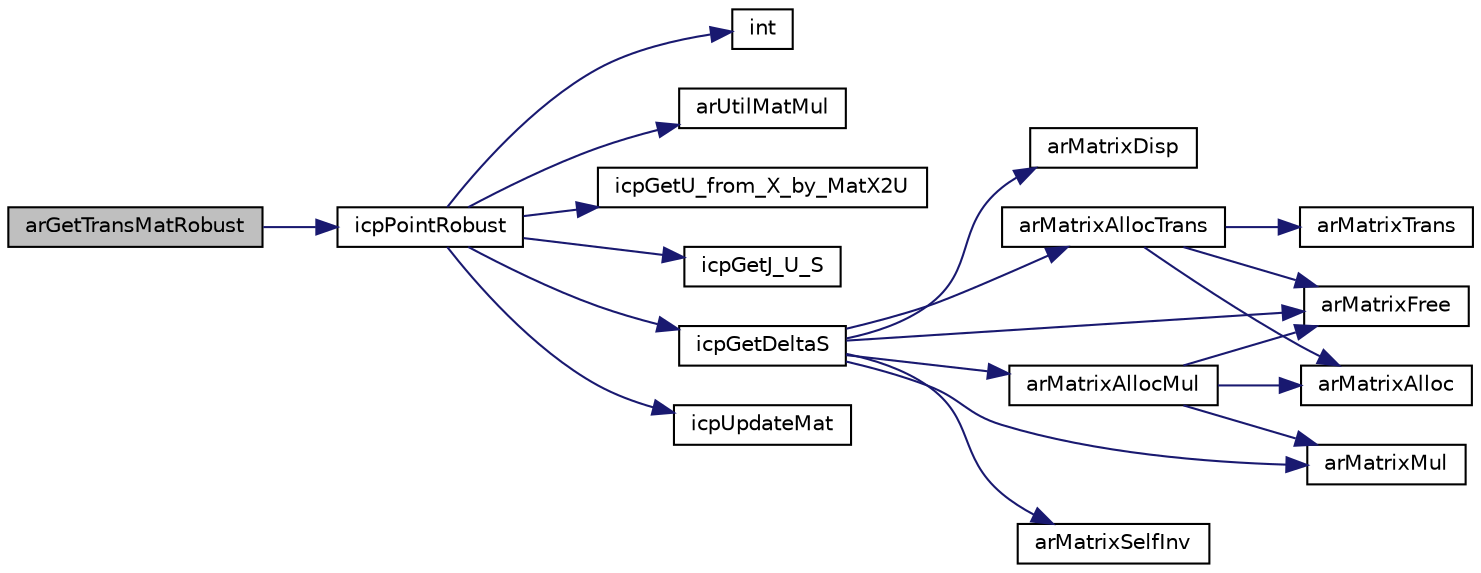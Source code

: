 digraph "arGetTransMatRobust"
{
 // INTERACTIVE_SVG=YES
  edge [fontname="Helvetica",fontsize="10",labelfontname="Helvetica",labelfontsize="10"];
  node [fontname="Helvetica",fontsize="10",shape=record];
  rankdir="LR";
  Node1 [label="arGetTransMatRobust",height=0.2,width=0.4,color="black", fillcolor="grey75", style="filled", fontcolor="black"];
  Node1 -> Node2 [color="midnightblue",fontsize="10",style="solid",fontname="Helvetica"];
  Node2 [label="icpPointRobust",height=0.2,width=0.4,color="black", fillcolor="white", style="filled",URL="$icp_point_robust_8c.html#a34b02ccedd9db2360adeccaea4fca916"];
  Node2 -> Node3 [color="midnightblue",fontsize="10",style="solid",fontname="Helvetica"];
  Node3 [label="int",height=0.2,width=0.4,color="black", fillcolor="white", style="filled",URL="$ioapi_8h.html#ae6fba972269dd045c8bb54bb5f6ead83"];
  Node2 -> Node4 [color="midnightblue",fontsize="10",style="solid",fontname="Helvetica"];
  Node4 [label="arUtilMatMul",height=0.2,width=0.4,color="black", fillcolor="white", style="filled",URL="$ar_util_8c.html#ae28eeba3e16224a7d77b46bd34b8f4fe"];
  Node2 -> Node5 [color="midnightblue",fontsize="10",style="solid",fontname="Helvetica"];
  Node5 [label="icpGetU_from_X_by_MatX2U",height=0.2,width=0.4,color="black", fillcolor="white", style="filled",URL="$icp_core_8c.html#aceeb3fd72a762c2078d8fb88ec03ccfb"];
  Node2 -> Node6 [color="midnightblue",fontsize="10",style="solid",fontname="Helvetica"];
  Node6 [label="icpGetJ_U_S",height=0.2,width=0.4,color="black", fillcolor="white", style="filled",URL="$icp_core_8c.html#ac384ca6737fdee325d58740d665eda0a"];
  Node2 -> Node7 [color="midnightblue",fontsize="10",style="solid",fontname="Helvetica"];
  Node7 [label="icpGetDeltaS",height=0.2,width=0.4,color="black", fillcolor="white", style="filled",URL="$icp_core_8c.html#a4906398b4594d29ab8035b4016a7e9de"];
  Node7 -> Node8 [color="midnightblue",fontsize="10",style="solid",fontname="Helvetica"];
  Node8 [label="arMatrixDisp",height=0.2,width=0.4,color="black", fillcolor="white", style="filled",URL="$matrix_8h.html#a10f7e09e6c5f9c853e5bb8104aa3a18e"];
  Node7 -> Node9 [color="midnightblue",fontsize="10",style="solid",fontname="Helvetica"];
  Node9 [label="arMatrixAllocTrans",height=0.2,width=0.4,color="black", fillcolor="white", style="filled",URL="$matrix_8h.html#a9219f180afc943a324497025655bc9ba"];
  Node9 -> Node10 [color="midnightblue",fontsize="10",style="solid",fontname="Helvetica"];
  Node10 [label="arMatrixAlloc",height=0.2,width=0.4,color="black", fillcolor="white", style="filled",URL="$matrix_8h.html#a4ab6ed1bcea1368a2040e9779ab28b9b"];
  Node9 -> Node11 [color="midnightblue",fontsize="10",style="solid",fontname="Helvetica"];
  Node11 [label="arMatrixTrans",height=0.2,width=0.4,color="black", fillcolor="white", style="filled",URL="$matrix_8h.html#adc9ca82a56c93dba3b6a4bc335f54ca8"];
  Node9 -> Node12 [color="midnightblue",fontsize="10",style="solid",fontname="Helvetica"];
  Node12 [label="arMatrixFree",height=0.2,width=0.4,color="black", fillcolor="white", style="filled",URL="$matrix_8h.html#a7b6cca2930147818bd060cddd5c5a28a"];
  Node7 -> Node13 [color="midnightblue",fontsize="10",style="solid",fontname="Helvetica"];
  Node13 [label="arMatrixAllocMul",height=0.2,width=0.4,color="black", fillcolor="white", style="filled",URL="$matrix_8h.html#aa0d22d0a5dde942ef5a7042da7079a6e"];
  Node13 -> Node10 [color="midnightblue",fontsize="10",style="solid",fontname="Helvetica"];
  Node13 -> Node14 [color="midnightblue",fontsize="10",style="solid",fontname="Helvetica"];
  Node14 [label="arMatrixMul",height=0.2,width=0.4,color="black", fillcolor="white", style="filled",URL="$matrix_8h.html#a300a2264cc3ee92f56829c9e28dd6579"];
  Node13 -> Node12 [color="midnightblue",fontsize="10",style="solid",fontname="Helvetica"];
  Node7 -> Node12 [color="midnightblue",fontsize="10",style="solid",fontname="Helvetica"];
  Node7 -> Node15 [color="midnightblue",fontsize="10",style="solid",fontname="Helvetica"];
  Node15 [label="arMatrixSelfInv",height=0.2,width=0.4,color="black", fillcolor="white", style="filled",URL="$matrix_8h.html#a979db815d3f7ed81b0375ee39da3057a"];
  Node7 -> Node14 [color="midnightblue",fontsize="10",style="solid",fontname="Helvetica"];
  Node2 -> Node16 [color="midnightblue",fontsize="10",style="solid",fontname="Helvetica"];
  Node16 [label="icpUpdateMat",height=0.2,width=0.4,color="black", fillcolor="white", style="filled",URL="$icp_core_8c.html#a94201124387610a46b975cdb9d8a1db6"];
}
